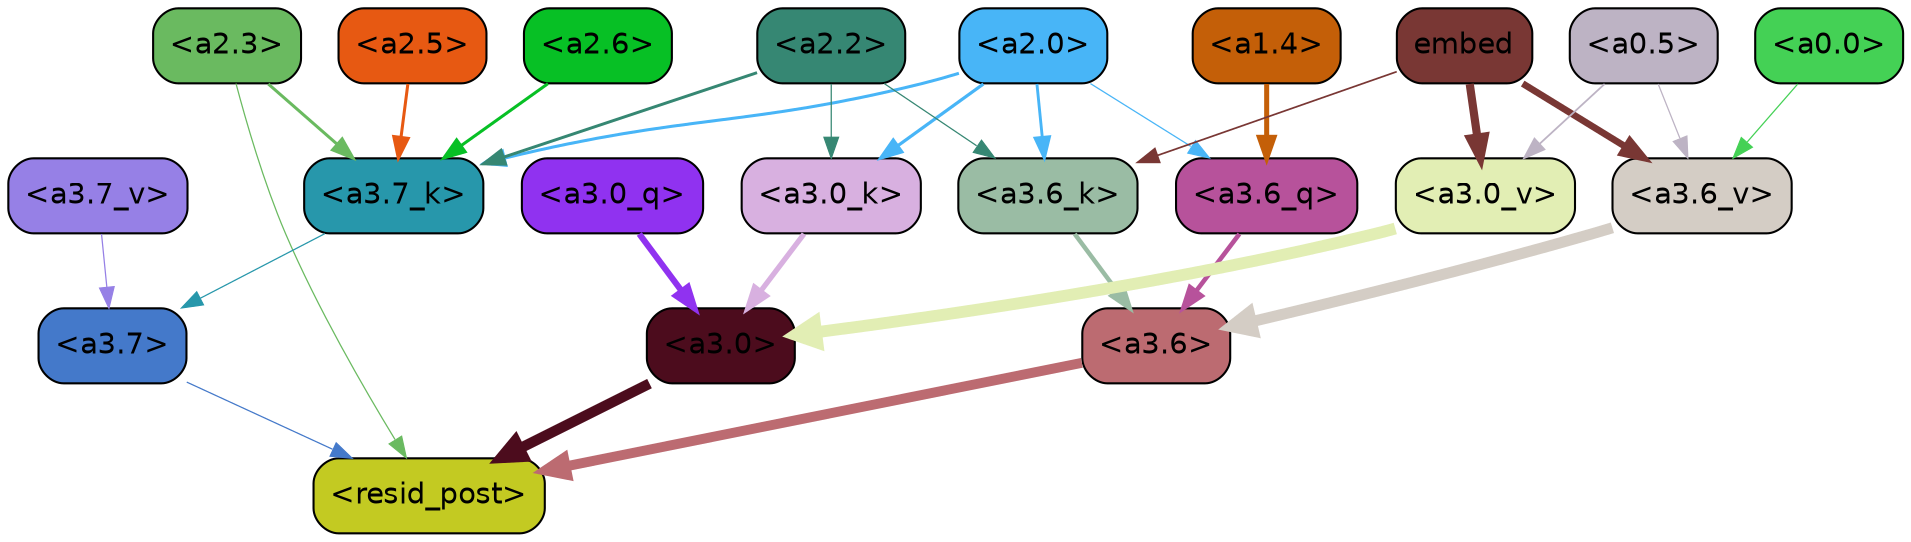 strict digraph "" {
	graph [bgcolor=transparent,
		layout=dot,
		overlap=false,
		splines=true
	];
	"<a3.7>"	[color=black,
		fillcolor="#4479ca",
		fontname=Helvetica,
		shape=box,
		style="filled, rounded"];
	"<resid_post>"	[color=black,
		fillcolor="#c3ca22",
		fontname=Helvetica,
		shape=box,
		style="filled, rounded"];
	"<a3.7>" -> "<resid_post>"	[color="#4479ca",
		penwidth=0.6];
	"<a3.6>"	[color=black,
		fillcolor="#bc6b71",
		fontname=Helvetica,
		shape=box,
		style="filled, rounded"];
	"<a3.6>" -> "<resid_post>"	[color="#bc6b71",
		penwidth=4.749041676521301];
	"<a3.0>"	[color=black,
		fillcolor="#4c0c1d",
		fontname=Helvetica,
		shape=box,
		style="filled, rounded"];
	"<a3.0>" -> "<resid_post>"	[color="#4c0c1d",
		penwidth=5.004215121269226];
	"<a2.3>"	[color=black,
		fillcolor="#6aba60",
		fontname=Helvetica,
		shape=box,
		style="filled, rounded"];
	"<a2.3>" -> "<resid_post>"	[color="#6aba60",
		penwidth=0.6];
	"<a3.7_k>"	[color=black,
		fillcolor="#2797ab",
		fontname=Helvetica,
		shape=box,
		style="filled, rounded"];
	"<a2.3>" -> "<a3.7_k>"	[color="#6aba60",
		penwidth=1.4559586644172668];
	"<a3.6_q>"	[color=black,
		fillcolor="#b7529b",
		fontname=Helvetica,
		shape=box,
		style="filled, rounded"];
	"<a3.6_q>" -> "<a3.6>"	[color="#b7529b",
		penwidth=2.199681341648102];
	"<a3.0_q>"	[color=black,
		fillcolor="#9032f0",
		fontname=Helvetica,
		shape=box,
		style="filled, rounded"];
	"<a3.0_q>" -> "<a3.0>"	[color="#9032f0",
		penwidth=2.9459195733070374];
	"<a3.7_k>" -> "<a3.7>"	[color="#2797ab",
		penwidth=0.6];
	"<a3.6_k>"	[color=black,
		fillcolor="#9abca4",
		fontname=Helvetica,
		shape=box,
		style="filled, rounded"];
	"<a3.6_k>" -> "<a3.6>"	[color="#9abca4",
		penwidth=2.13908451795578];
	"<a3.0_k>"	[color=black,
		fillcolor="#d8b0e0",
		fontname=Helvetica,
		shape=box,
		style="filled, rounded"];
	"<a3.0_k>" -> "<a3.0>"	[color="#d8b0e0",
		penwidth=2.520303964614868];
	"<a3.7_v>"	[color=black,
		fillcolor="#9680e6",
		fontname=Helvetica,
		shape=box,
		style="filled, rounded"];
	"<a3.7_v>" -> "<a3.7>"	[color="#9680e6",
		penwidth=0.6];
	"<a3.6_v>"	[color=black,
		fillcolor="#d4cdc5",
		fontname=Helvetica,
		shape=box,
		style="filled, rounded"];
	"<a3.6_v>" -> "<a3.6>"	[color="#d4cdc5",
		penwidth=5.297133803367615];
	"<a3.0_v>"	[color=black,
		fillcolor="#e2eeb4",
		fontname=Helvetica,
		shape=box,
		style="filled, rounded"];
	"<a3.0_v>" -> "<a3.0>"	[color="#e2eeb4",
		penwidth=5.680712580680847];
	"<a2.0>"	[color=black,
		fillcolor="#48b5f7",
		fontname=Helvetica,
		shape=box,
		style="filled, rounded"];
	"<a2.0>" -> "<a3.6_q>"	[color="#48b5f7",
		penwidth=0.6];
	"<a2.0>" -> "<a3.7_k>"	[color="#48b5f7",
		penwidth=1.4582423567771912];
	"<a2.0>" -> "<a3.6_k>"	[color="#48b5f7",
		penwidth=1.3792681694030762];
	"<a2.0>" -> "<a3.0_k>"	[color="#48b5f7",
		penwidth=1.5433646440505981];
	"<a1.4>"	[color=black,
		fillcolor="#c45f08",
		fontname=Helvetica,
		shape=box,
		style="filled, rounded"];
	"<a1.4>" -> "<a3.6_q>"	[color="#c45f08",
		penwidth=2.407962203025818];
	"<a2.6>"	[color=black,
		fillcolor="#07c025",
		fontname=Helvetica,
		shape=box,
		style="filled, rounded"];
	"<a2.6>" -> "<a3.7_k>"	[color="#07c025",
		penwidth=1.468173325061798];
	"<a2.5>"	[color=black,
		fillcolor="#e75912",
		fontname=Helvetica,
		shape=box,
		style="filled, rounded"];
	"<a2.5>" -> "<a3.7_k>"	[color="#e75912",
		penwidth=1.457568109035492];
	"<a2.2>"	[color=black,
		fillcolor="#368773",
		fontname=Helvetica,
		shape=box,
		style="filled, rounded"];
	"<a2.2>" -> "<a3.7_k>"	[color="#368773",
		penwidth=1.4199435114860535];
	"<a2.2>" -> "<a3.6_k>"	[color="#368773",
		penwidth=0.6];
	"<a2.2>" -> "<a3.0_k>"	[color="#368773",
		penwidth=0.6];
	embed	[color=black,
		fillcolor="#793734",
		fontname=Helvetica,
		shape=box,
		style="filled, rounded"];
	embed -> "<a3.6_k>"	[color="#793734",
		penwidth=0.8273519277572632];
	embed -> "<a3.6_v>"	[color="#793734",
		penwidth=3.2414157912135124];
	embed -> "<a3.0_v>"	[color="#793734",
		penwidth=3.929257571697235];
	"<a0.5>"	[color=black,
		fillcolor="#bdb3c4",
		fontname=Helvetica,
		shape=box,
		style="filled, rounded"];
	"<a0.5>" -> "<a3.6_v>"	[color="#bdb3c4",
		penwidth=0.6];
	"<a0.5>" -> "<a3.0_v>"	[color="#bdb3c4",
		penwidth=0.8535017371177673];
	"<a0.0>"	[color=black,
		fillcolor="#44d155",
		fontname=Helvetica,
		shape=box,
		style="filled, rounded"];
	"<a0.0>" -> "<a3.6_v>"	[color="#44d155",
		penwidth=0.6];
}
